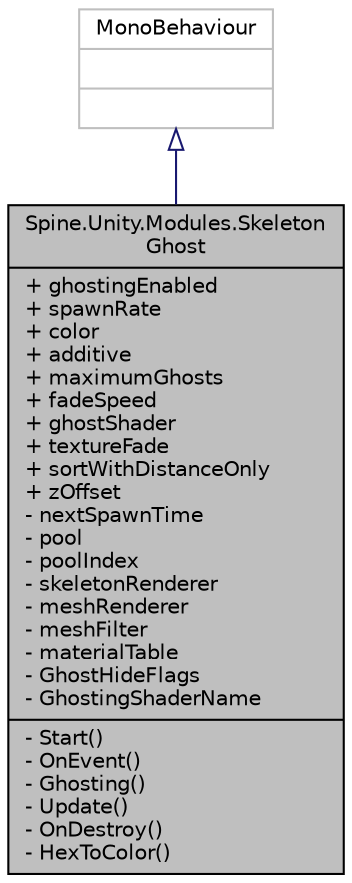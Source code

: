 digraph "Spine.Unity.Modules.SkeletonGhost"
{
 // LATEX_PDF_SIZE
  edge [fontname="Helvetica",fontsize="10",labelfontname="Helvetica",labelfontsize="10"];
  node [fontname="Helvetica",fontsize="10",shape=record];
  Node1 [label="{Spine.Unity.Modules.Skeleton\lGhost\n|+ ghostingEnabled\l+ spawnRate\l+ color\l+ additive\l+ maximumGhosts\l+ fadeSpeed\l+ ghostShader\l+ textureFade\l+ sortWithDistanceOnly\l+ zOffset\l- nextSpawnTime\l- pool\l- poolIndex\l- skeletonRenderer\l- meshRenderer\l- meshFilter\l- materialTable\l- GhostHideFlags\l- GhostingShaderName\l|- Start()\l- OnEvent()\l- Ghosting()\l- Update()\l- OnDestroy()\l- HexToColor()\l}",height=0.2,width=0.4,color="black", fillcolor="grey75", style="filled", fontcolor="black",tooltip=" "];
  Node2 -> Node1 [dir="back",color="midnightblue",fontsize="10",style="solid",arrowtail="onormal",fontname="Helvetica"];
  Node2 [label="{MonoBehaviour\n||}",height=0.2,width=0.4,color="grey75", fillcolor="white", style="filled",tooltip=" "];
}
